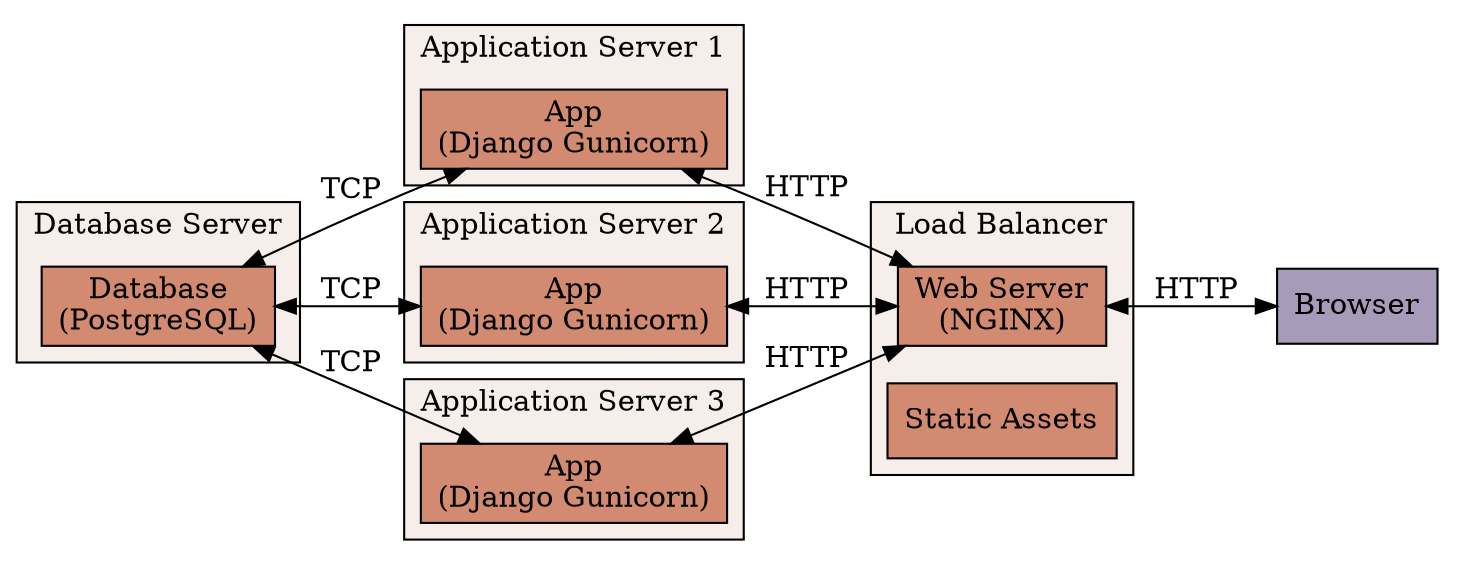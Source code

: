 digraph Application {
    bgcolor = "transparent";
    rankdir = LR;
    node[shape=box, style=filled, fillcolor="#d28b71"];

    subgraph clusterClient {
        style = invis;
        browser [label="Browser", fillcolor="#a89bb9"];
    };

    subgraph clusterDatabaseServer {
        label = "Database Server";
        bgcolor = "#f5eeeb";
        database [label="Database\n(PostgreSQL)"];
    }

    subgraph clusterAppServer {
        label = "Application Server 1";
        bgcolor = "#f5eeeb";
        app [label="App\n(Django Gunicorn)"];
    };

    subgraph clusterAppServer2 {
        label = "Application Server 2";
        bgcolor = "#f5eeeb";
        app2 [label="App\n(Django Gunicorn)"];
    };

    subgraph clusterAppServer3 {
        label = "Application Server 3";
        bgcolor = "#f5eeeb";
        app3 [label="App\n(Django Gunicorn)"];
    };

    subgraph clusterLoadBalancer {
	rank = "same";
        label = "Load Balancer";
        bgcolor = "#f5eeeb";
	webserver [label="Web Server\n(NGINX)"];
        assets [label="Static Assets"];
    };

    database -> app [label="TCP", dir="both"];
    app -> webserver [label="HTTP", dir="both"];

    database -> app2 [label="TCP", dir="both"];
    app2 -> webserver [label="HTTP", dir="both"];

    database -> app3 [label="TCP", dir="both"];
    app3 -> webserver [label="HTTP", dir="both"];

    // assets -> webserver;
    webserver -> browser [label="HTTP", dir="both"];
}
